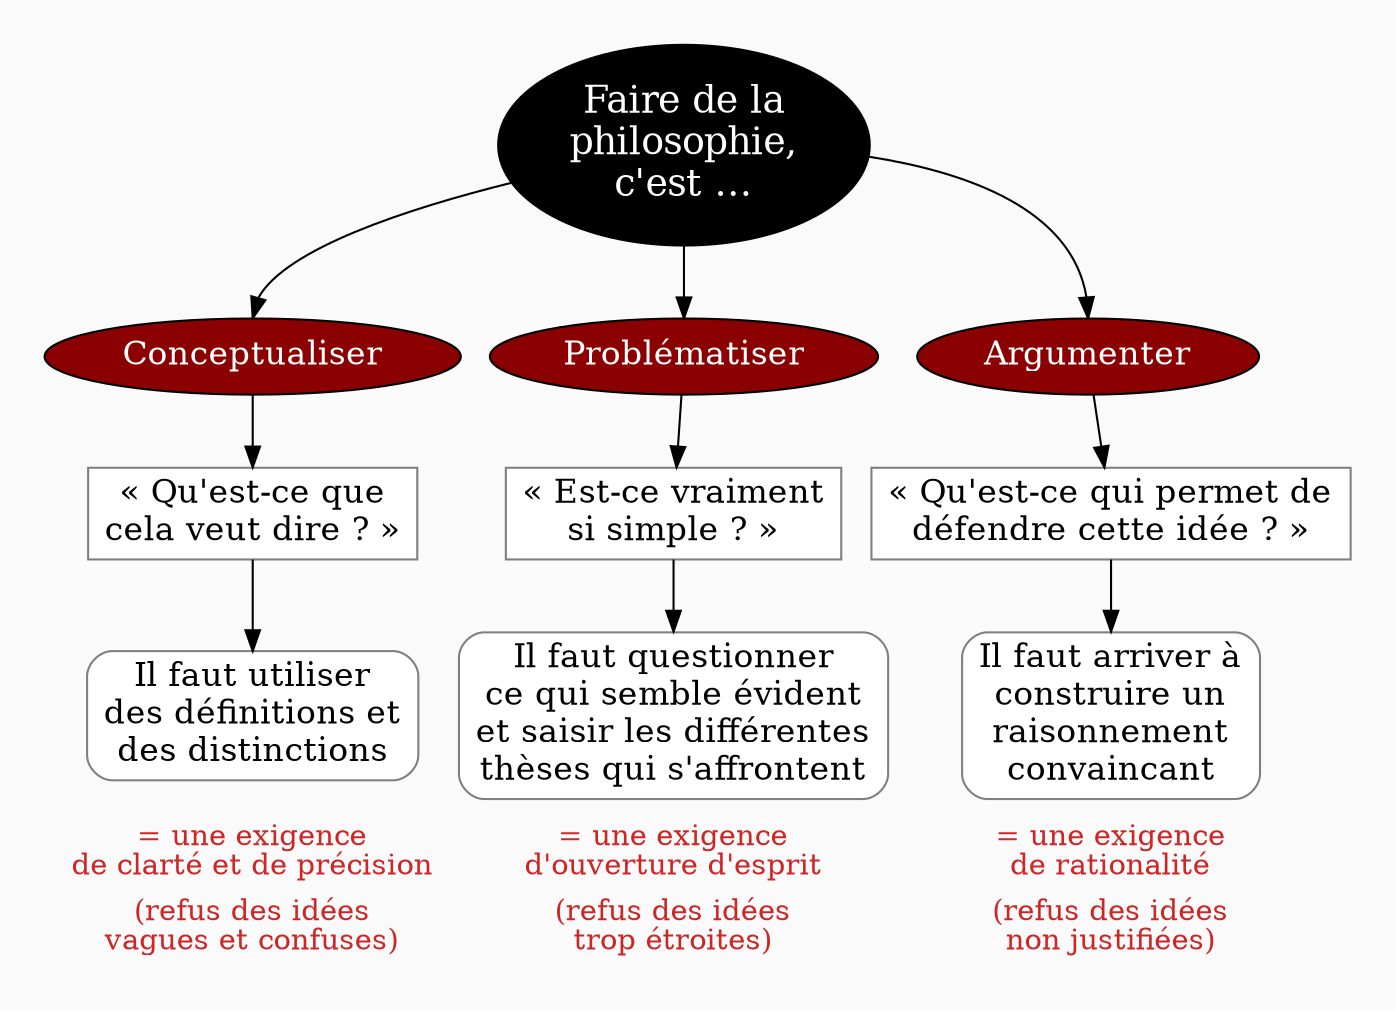 digraph G {
// Template : diagram
// Usage : introduction à la philosophie

//rankdir=LR
splines=true
//splines=curved
bgcolor=grey98
pad=0.3
style=filled
edge[minlen=4]
ranksep=0.1
nodesep=0.2 // valeur à changer ?

// NIVEAU 1
node[style=filled; fillcolor=12 ; fontcolor=white ; fontsize=18]
// a1[label=""]
a1[label="Faire de la
philosophie,
c'est …"]


// NIVEAU 2
node[style=filled;fillcolor=red4;fontcolor=white; fontsize=16]
// b1[label=""]
a1->{
b1[label="Conceptualiser"]    
b2[label="Problématiser"]
b3[label="Argumenter"]
}[headport=n]

// NIVEAU 3 (sans intermédiaire)
node [shape=box; style=filled;fillcolor=white;fontcolor=black;color=grey50]
// c1[label=""]
b1->c1
c1[label="« Qu'est-ce que
cela veut dire ? »"]
b2->c2
c2[label="« Est-ce vraiment
si simple ? »"]
b3->c3
c3[label="« Qu'est-ce qui permet de
défendre cette idée ? »"]

// INTERMEDIAIRE AVANT NIVEAU 3
node[style=filled;fillcolor=grey78;shape=oval]
// [arrowhead=none]
// bc1[label=""]

// NIVEAU 3 (avec intermédiaire)
node[style="filled";fillcolor=white;shape=box;color=grey50]
// c1[label=""]



// NIVEAU 4
node[style="filled, rounded";fillcolor=white;shape=box;color=grey50]
// d1[label=""]
c1->d1
d1[label="Il faut utiliser
des définitions et
des distinctions"]

c2->d2
d2[label="Il faut questionner
ce qui semble évident
et saisir les différentes
thèses qui s'affrontent"]

c3->d3
d3[label="Il faut arriver à
construire un
raisonnement
convaincant"]

// ETIQUETTES EN ROUGE
node[shape=plaintext;fontcolor=firebrick3;fillcolor=grey98;fontsize=14]
// e1[label=< <B>= Titre</B><BR /><BR />Contenu<BR /> >]
// e1[label=""]
// ->e1[minlen=1;style=invis]

d1->e1[minlen=1;style=invis]
e1[label=<= une exigence<br/>
de clarté et de précision<br/>
<font point-size="8"><br/></font>
(refus des idées<br/>
vagues et confuses)>]

d2->e2[minlen=1;style=invis]
e2[label=<= une exigence<br/>
d'ouverture d'esprit<br/>
<font point-size="8"><br/></font>
(refus des idées<br/>
trop étroites)>]

d3->e3[minlen=1;style=invis]
e3[label=<= une exigence<br/>
de rationalité<br/>
<font point-size="8"><br/></font>
(refus des idées<br/>
non justifiées)>]

// Remarques
node[color=blue;shape=box;style=filled;margin=0.07;fontcolor=black;fontsize=13]
edge[color=blue;arrowhead="none";xlabel="";style=dashed]
// r1[label=""]
// {rank=same;->r1}
// {rank=same;r1->[dir=back]}


}



